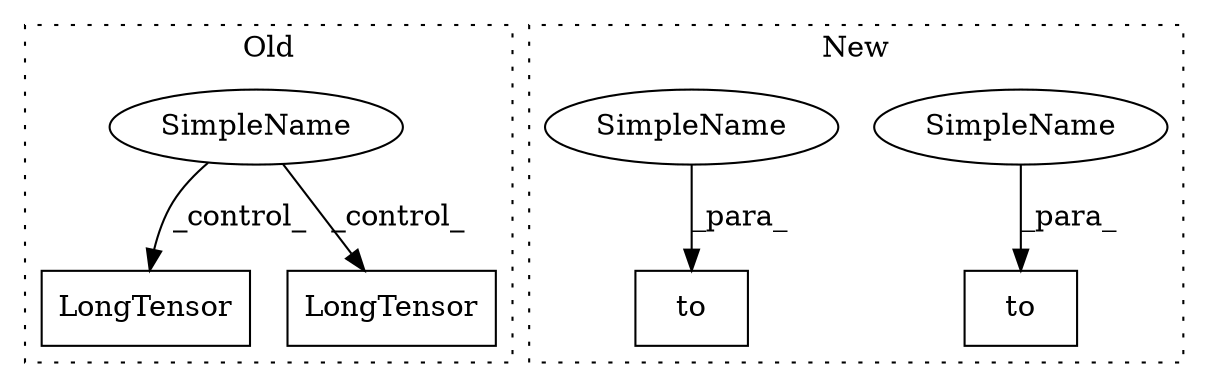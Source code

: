 digraph G {
subgraph cluster0 {
1 [label="LongTensor" a="32" s="499" l="12" shape="box"];
3 [label="SimpleName" a="42" s="" l="" shape="ellipse"];
4 [label="LongTensor" a="32" s="553" l="12" shape="box"];
label = "Old";
style="dotted";
}
subgraph cluster1 {
2 [label="to" a="32" s="650,654" l="3,1" shape="box"];
5 [label="to" a="32" s="700,704" l="3,1" shape="box"];
6 [label="SimpleName" a="42" s="703" l="1" shape="ellipse"];
7 [label="SimpleName" a="42" s="653" l="1" shape="ellipse"];
label = "New";
style="dotted";
}
3 -> 4 [label="_control_"];
3 -> 1 [label="_control_"];
6 -> 5 [label="_para_"];
7 -> 2 [label="_para_"];
}